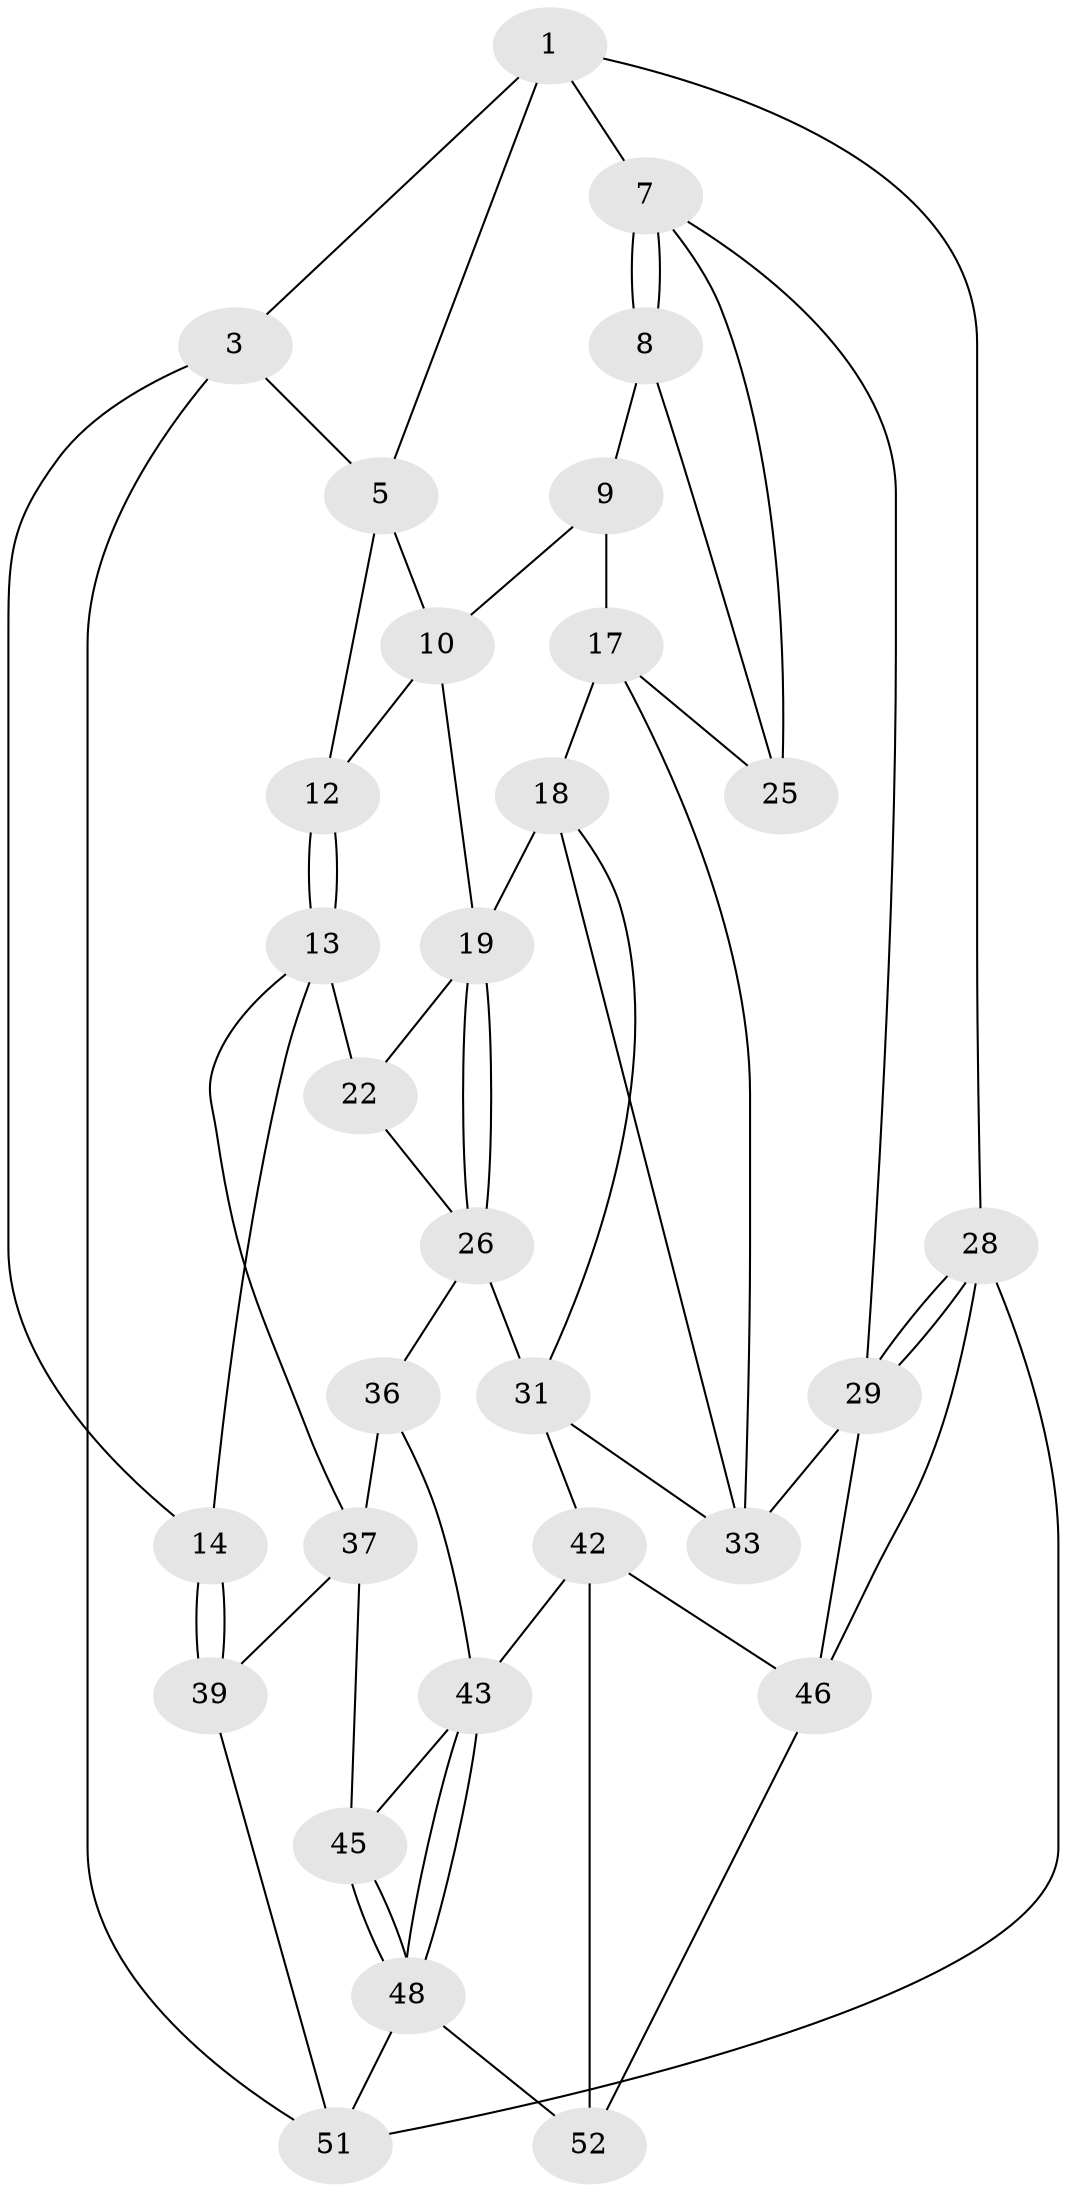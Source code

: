 // original degree distribution, {3: 0.038461538461538464, 5: 0.5384615384615384, 4: 0.23076923076923078, 6: 0.19230769230769232}
// Generated by graph-tools (version 1.1) at 2025/42/03/06/25 10:42:30]
// undirected, 30 vertices, 62 edges
graph export_dot {
graph [start="1"]
  node [color=gray90,style=filled];
  1 [pos="+0.6530529974677501+0",super="+2"];
  3 [pos="+0+0",super="+4"];
  5 [pos="+0.6141762576783699+0",super="+6"];
  7 [pos="+1+0",super="+24"];
  8 [pos="+1+0",super="+21"];
  9 [pos="+0.6554763381749926+0.20439013313279528",super="+16"];
  10 [pos="+0.6491169154678289+0.1966490863237971",super="+11"];
  12 [pos="+0.2821619745096533+0.24580107602578397"];
  13 [pos="+0.17605405404268448+0.35098300433848756",super="+23"];
  14 [pos="+0.028828796364499965+0.3656007025800574",super="+15"];
  17 [pos="+0.7258279810084316+0.3440464139981032",super="+27"];
  18 [pos="+0.698037038226732+0.3847296146377347",super="+30"];
  19 [pos="+0.5012347729602363+0.42203914866872866",super="+20"];
  22 [pos="+0.3358368346038377+0.508385775224534"];
  25 [pos="+0.991343591118448+0.4481740851132438"];
  26 [pos="+0.4897394253178603+0.5088928382863219",super="+32"];
  28 [pos="+1+1"];
  29 [pos="+1+0.704389749503962",super="+34"];
  31 [pos="+0.620323028418083+0.5926012720956781",super="+41"];
  33 [pos="+0.8361019661605454+0.6314161800317566",super="+35"];
  36 [pos="+0.48721496618932375+0.6556753674656931"];
  37 [pos="+0.2829921164569203+0.6370319267628773",super="+38"];
  39 [pos="+0.11798290945954347+0.8326093986015826",super="+40"];
  42 [pos="+0.7442835776309383+0.8185663928684108",super="+47"];
  43 [pos="+0.6032859838367219+0.8753480885861662",super="+44"];
  45 [pos="+0.3067463718637804+0.8564262134858703"];
  46 [pos="+0.9028869121798321+0.8739100704890727",super="+49"];
  48 [pos="+0.5359715217104168+1",super="+50"];
  51 [pos="+0+1"];
  52 [pos="+0.8057654364019203+1"];
  1 -- 5;
  1 -- 3;
  1 -- 28;
  1 -- 7;
  3 -- 51;
  3 -- 5;
  3 -- 14;
  5 -- 10;
  5 -- 12;
  7 -- 8;
  7 -- 8;
  7 -- 25;
  7 -- 29;
  8 -- 9 [weight=2];
  8 -- 25;
  9 -- 10;
  9 -- 17;
  10 -- 12;
  10 -- 19;
  12 -- 13;
  12 -- 13;
  13 -- 14;
  13 -- 37;
  13 -- 22;
  14 -- 39 [weight=2];
  14 -- 39;
  17 -- 18;
  17 -- 25;
  17 -- 33;
  18 -- 19;
  18 -- 33;
  18 -- 31;
  19 -- 26;
  19 -- 26;
  19 -- 22;
  22 -- 26;
  26 -- 36;
  26 -- 31;
  28 -- 29;
  28 -- 29;
  28 -- 51;
  28 -- 46;
  29 -- 46;
  29 -- 33;
  31 -- 33;
  31 -- 42;
  36 -- 37;
  36 -- 43;
  37 -- 45;
  37 -- 39;
  39 -- 51;
  42 -- 43;
  42 -- 52;
  42 -- 46;
  43 -- 48;
  43 -- 48;
  43 -- 45;
  45 -- 48;
  45 -- 48;
  46 -- 52;
  48 -- 51;
  48 -- 52;
}
